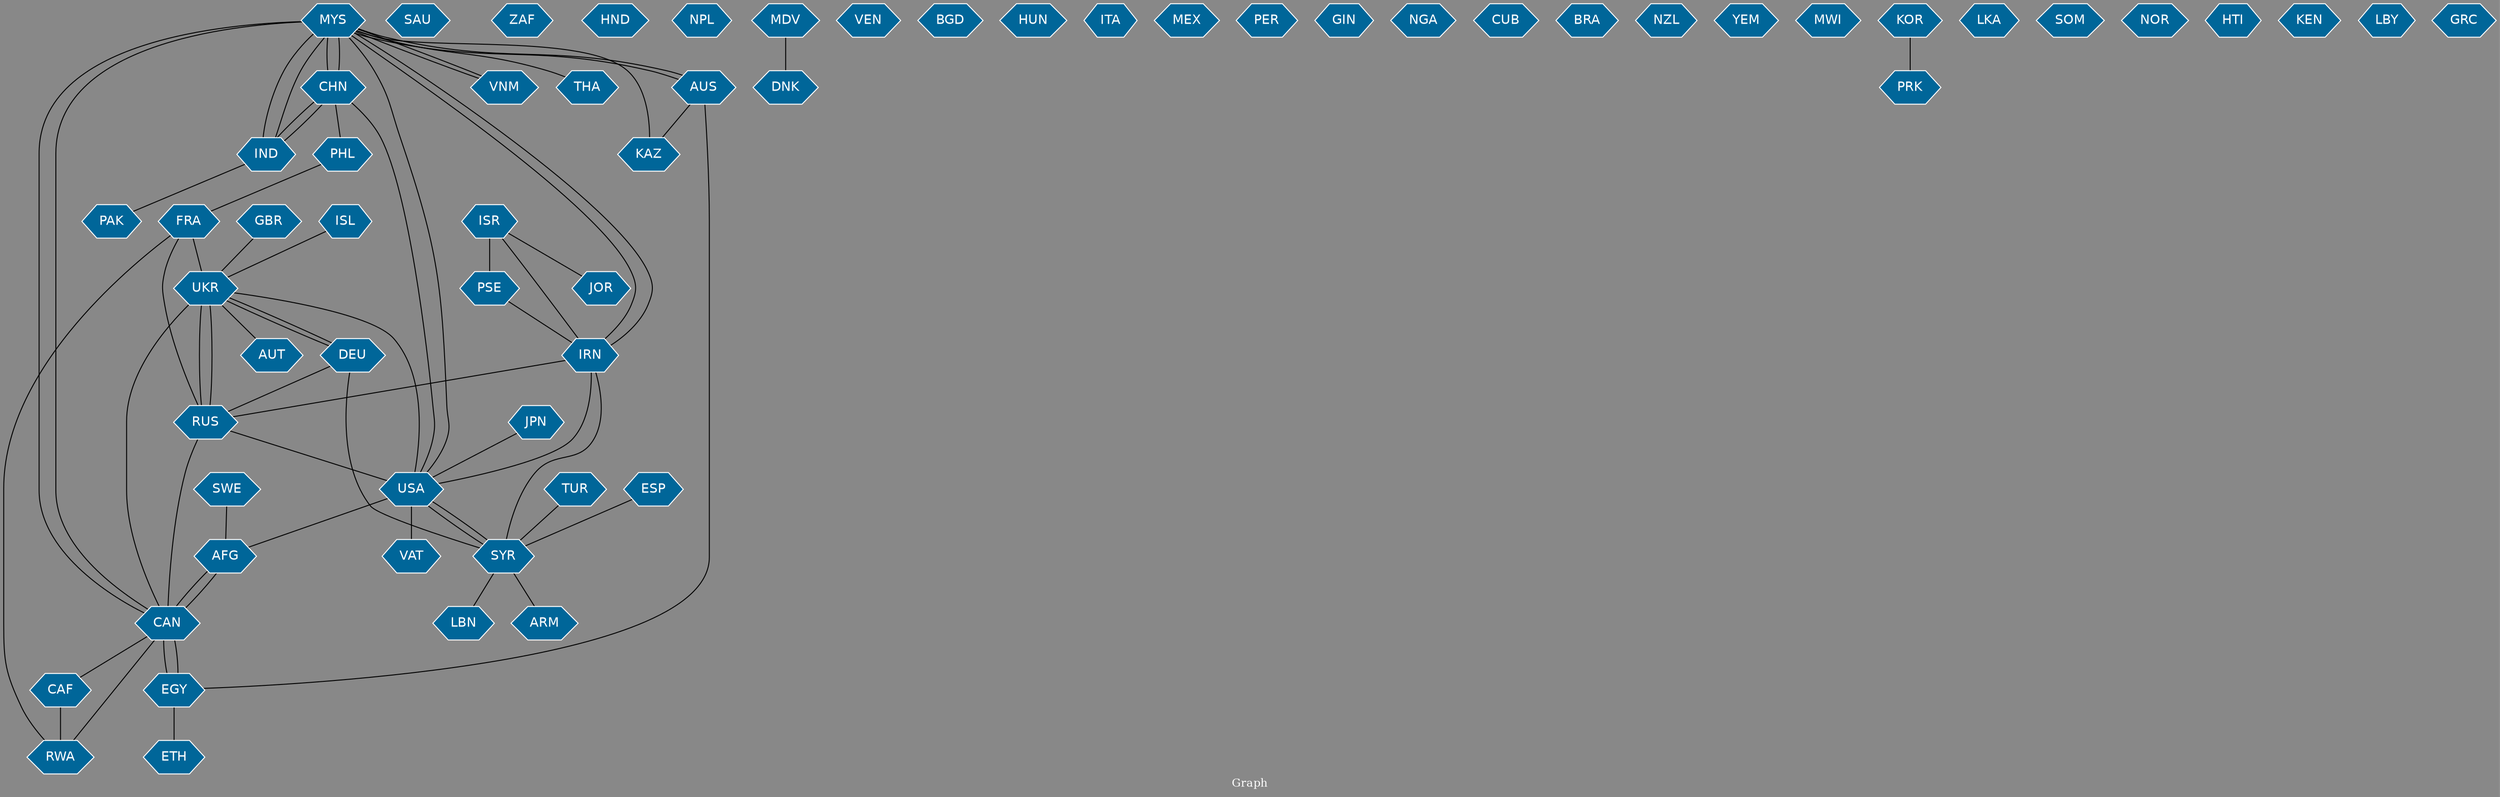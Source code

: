 // Countries together in item graph
graph {
	graph [bgcolor="#888888" fontcolor=white fontsize=12 label="Graph" outputorder=edgesfirst overlap=prism]
	node [color=white fillcolor="#006699" fontcolor=white fontname=Helvetica shape=hexagon style=filled]
	edge [arrowhead=open color=black fontcolor=white fontname=Courier fontsize=12]
		MYS [label=MYS]
		SYR [label=SYR]
		USA [label=USA]
		UKR [label=UKR]
		CHN [label=CHN]
		IND [label=IND]
		SAU [label=SAU]
		IRN [label=IRN]
		ISR [label=ISR]
		JOR [label=JOR]
		CAN [label=CAN]
		ZAF [label=ZAF]
		RUS [label=RUS]
		GBR [label=GBR]
		CAF [label=CAF]
		FRA [label=FRA]
		JPN [label=JPN]
		DEU [label=DEU]
		HND [label=HND]
		AUS [label=AUS]
		TUR [label=TUR]
		NPL [label=NPL]
		EGY [label=EGY]
		DNK [label=DNK]
		VEN [label=VEN]
		BGD [label=BGD]
		HUN [label=HUN]
		ITA [label=ITA]
		MEX [label=MEX]
		VNM [label=VNM]
		PER [label=PER]
		PSE [label=PSE]
		ESP [label=ESP]
		GIN [label=GIN]
		VAT [label=VAT]
		AFG [label=AFG]
		RWA [label=RWA]
		PHL [label=PHL]
		NGA [label=NGA]
		PAK [label=PAK]
		CUB [label=CUB]
		BRA [label=BRA]
		NZL [label=NZL]
		YEM [label=YEM]
		MWI [label=MWI]
		KOR [label=KOR]
		PRK [label=PRK]
		LKA [label=LKA]
		SOM [label=SOM]
		SWE [label=SWE]
		THA [label=THA]
		MDV [label=MDV]
		NOR [label=NOR]
		HTI [label=HTI]
		ARM [label=ARM]
		KEN [label=KEN]
		LBY [label=LBY]
		LBN [label=LBN]
		AUT [label=AUT]
		ISL [label=ISL]
		KAZ [label=KAZ]
		GRC [label=GRC]
		ETH [label=ETH]
			AUS -- KAZ [weight=1]
			IRN -- RUS [weight=1]
			MYS -- THA [weight=1]
			SYR -- USA [weight=1]
			DEU -- UKR [weight=1]
			KOR -- PRK [weight=1]
			ISR -- PSE [weight=3]
			ISR -- JOR [weight=1]
			UKR -- RUS [weight=24]
			JPN -- USA [weight=1]
			IRN -- USA [weight=1]
			CAN -- EGY [weight=4]
			IND -- PAK [weight=1]
			DEU -- RUS [weight=1]
			USA -- VAT [weight=1]
			MYS -- IND [weight=3]
			SYR -- ARM [weight=1]
			CAN -- MYS [weight=1]
			SWE -- AFG [weight=1]
			AFG -- CAN [weight=2]
			CHN -- PHL [weight=1]
			MYS -- IRN [weight=1]
			CAN -- UKR [weight=1]
			UKR -- DEU [weight=1]
			CAN -- AFG [weight=1]
			IRN -- MYS [weight=1]
			TUR -- SYR [weight=1]
			AUS -- EGY [weight=1]
			CHN -- IND [weight=2]
			MYS -- KAZ [weight=1]
			USA -- AFG [weight=1]
			MYS -- CAN [weight=6]
			MDV -- DNK [weight=1]
			CAN -- RWA [weight=1]
			RUS -- CAN [weight=3]
			USA -- SYR [weight=1]
			EGY -- ETH [weight=1]
			IND -- MYS [weight=4]
			PHL -- FRA [weight=1]
			GBR -- UKR [weight=1]
			USA -- MYS [weight=1]
			IND -- CHN [weight=2]
			ISR -- IRN [weight=1]
			RUS -- USA [weight=4]
			SYR -- LBN [weight=1]
			UKR -- USA [weight=5]
			RUS -- UKR [weight=26]
			MYS -- CHN [weight=4]
			FRA -- RUS [weight=1]
			ESP -- SYR [weight=1]
			MYS -- AUS [weight=2]
			UKR -- AUT [weight=1]
			USA -- CHN [weight=1]
			PSE -- IRN [weight=1]
			CHN -- MYS [weight=4]
			MYS -- VNM [weight=1]
			EGY -- CAN [weight=2]
			VNM -- MYS [weight=1]
			CAN -- CAF [weight=1]
			FRA -- RWA [weight=1]
			DEU -- SYR [weight=1]
			FRA -- UKR [weight=1]
			CAF -- RWA [weight=1]
			ISL -- UKR [weight=1]
			IRN -- SYR [weight=1]
			AUS -- MYS [weight=6]
}